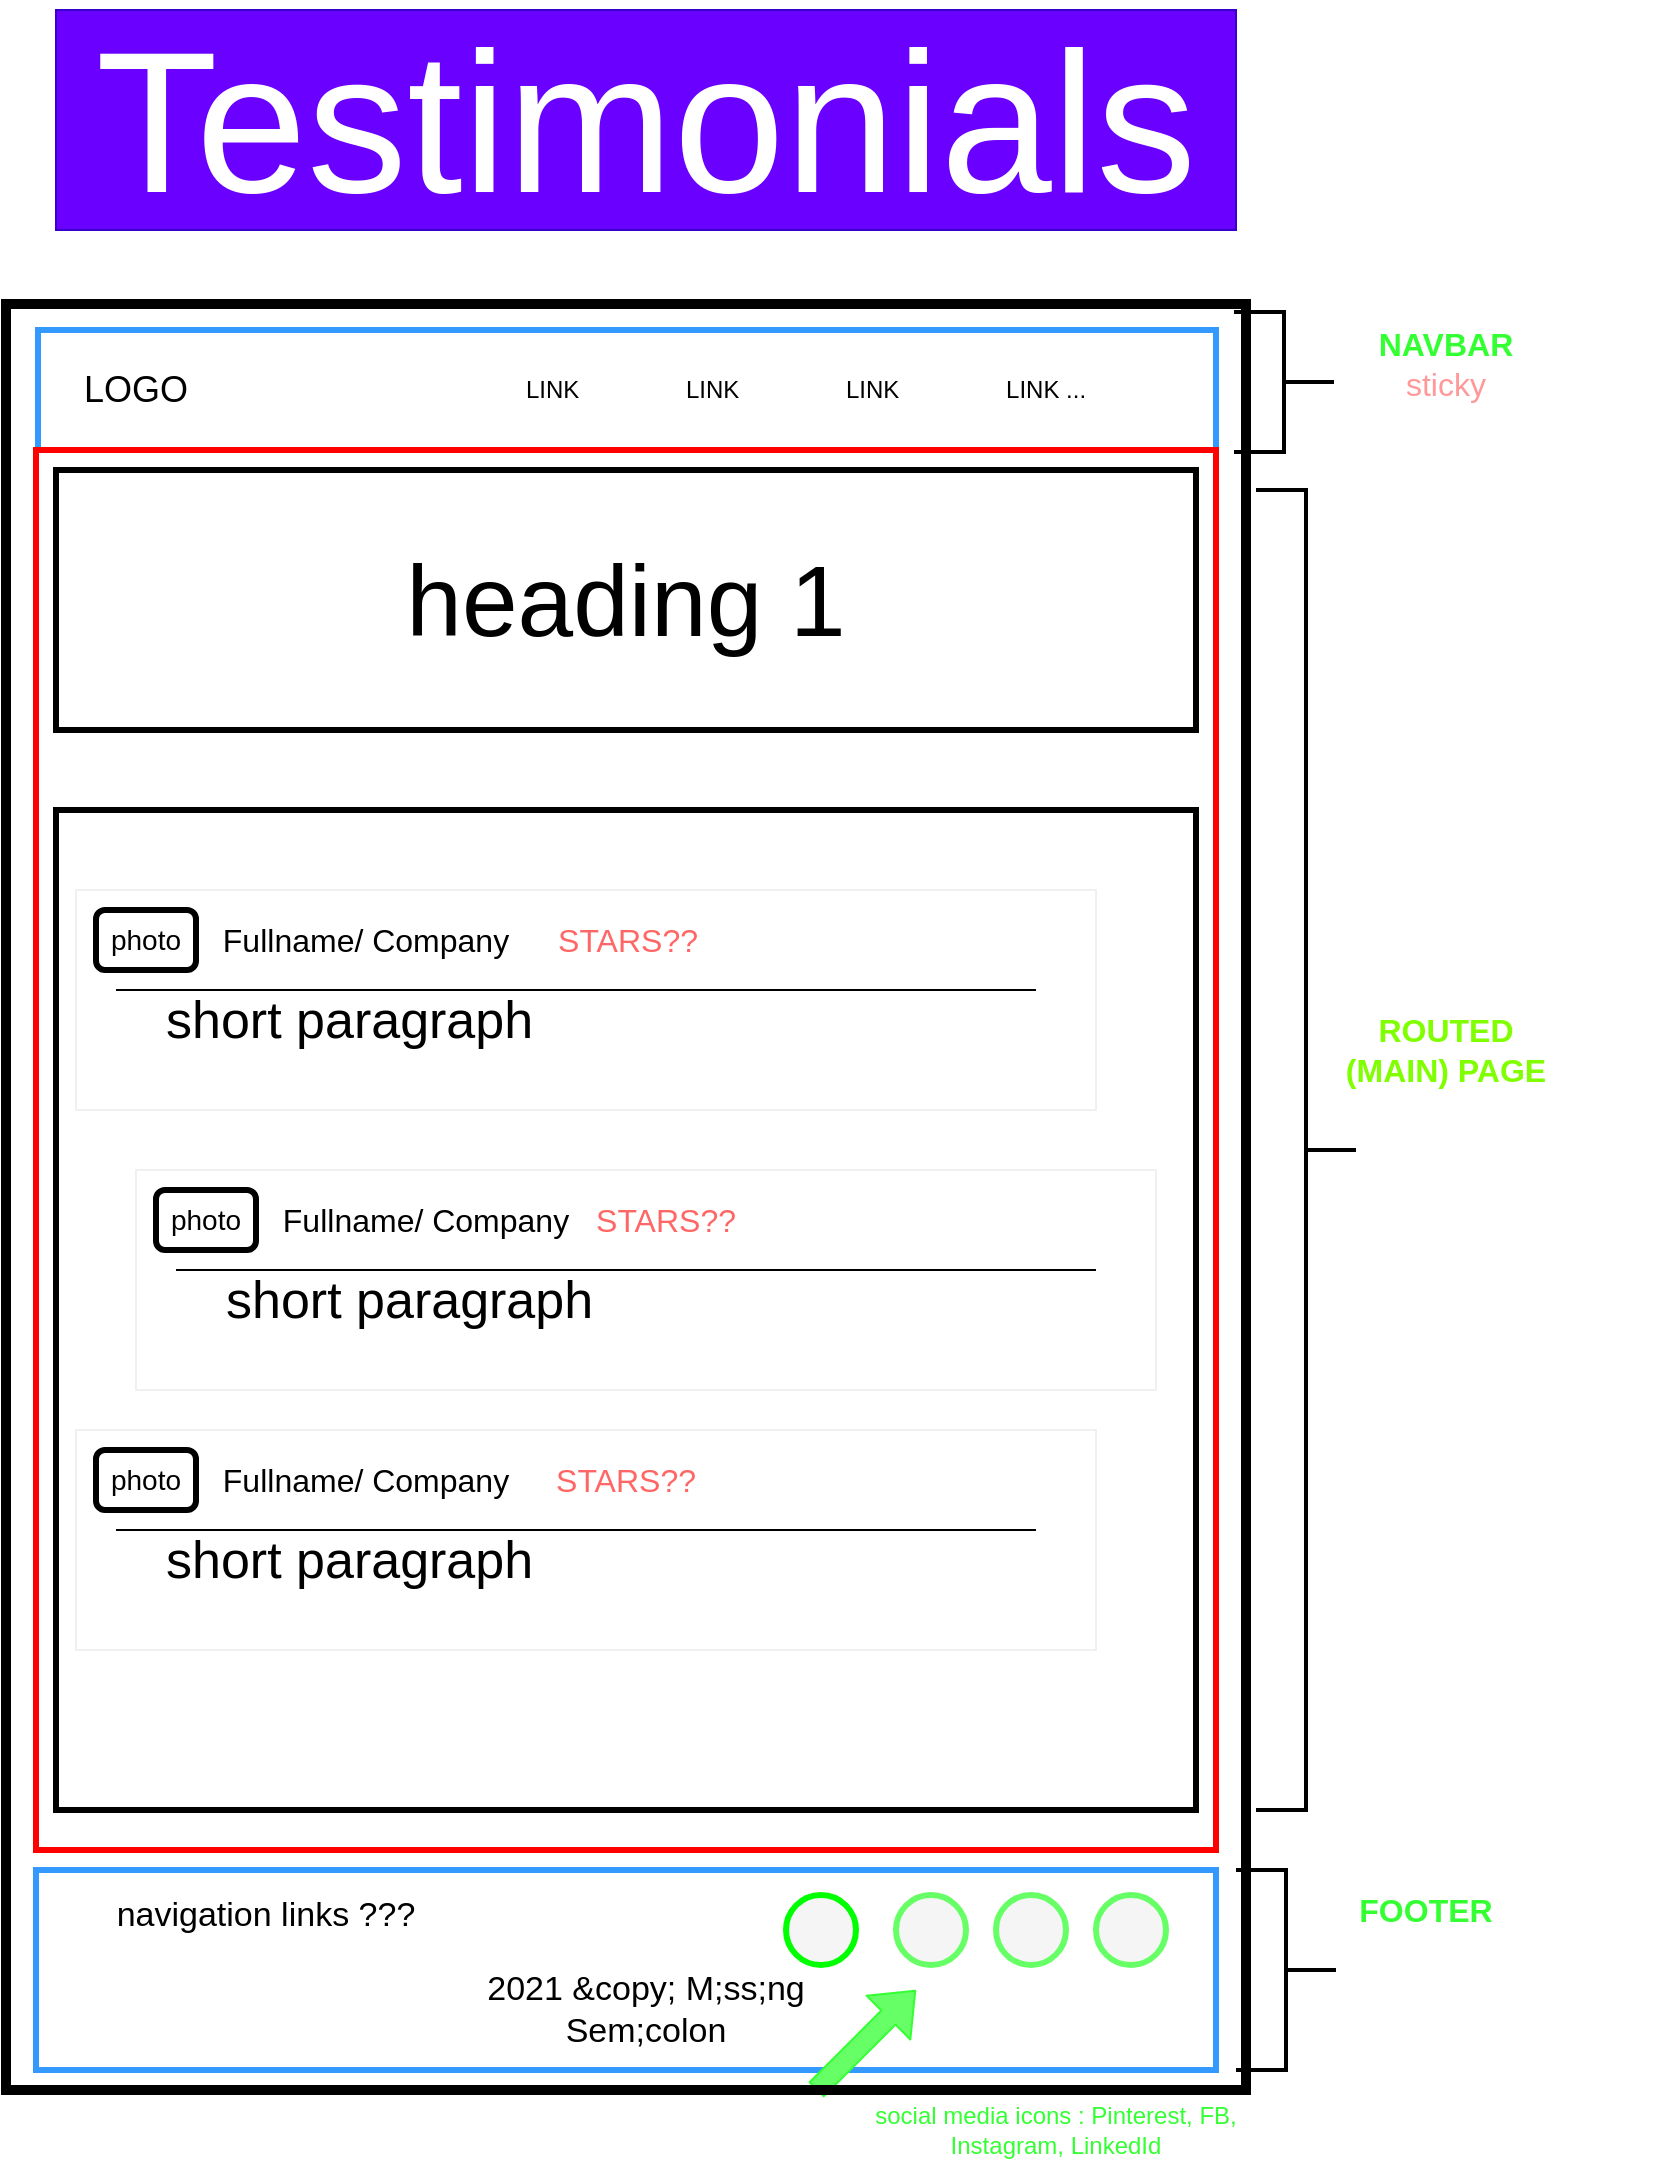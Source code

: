 <mxfile>
    <diagram id="vKfUstJof5N_D0-sD87D" name="Page-1">
        <mxGraphModel dx="1358" dy="1195" grid="1" gridSize="10" guides="1" tooltips="1" connect="1" arrows="1" fold="1" page="1" pageScale="1" pageWidth="827" pageHeight="1169" math="0" shadow="0">
            <root>
                <mxCell id="0"/>
                <mxCell id="1" parent="0"/>
                <mxCell id="2" value="" style="rounded=0;whiteSpace=wrap;html=1;strokeColor=#3399FF;strokeWidth=3;fillColor=none;" parent="1" vertex="1">
                    <mxGeometry x="50" y="990" width="590" height="100" as="geometry"/>
                </mxCell>
                <mxCell id="3" value="&lt;font style=&quot;font-size: 16px&quot;&gt;&lt;font color=&quot;#33ff33&quot; style=&quot;font-weight: bold&quot;&gt;NAVBAR&lt;/font&gt;&lt;br&gt;&lt;font color=&quot;#ff9999&quot;&gt;sticky&lt;/font&gt;&lt;/font&gt;" style="text;html=1;strokeColor=none;fillColor=none;align=center;verticalAlign=middle;whiteSpace=wrap;rounded=0;" parent="1" vertex="1">
                    <mxGeometry x="710" y="207" width="90" height="60" as="geometry"/>
                </mxCell>
                <mxCell id="4" value="&lt;font style=&quot;font-size: 16px&quot;&gt;&lt;b&gt;&lt;font color=&quot;#33ff33&quot;&gt;FOOTER&lt;br&gt;&lt;/font&gt;&lt;/b&gt;&lt;br&gt;&lt;/font&gt;" style="text;html=1;strokeColor=none;fillColor=none;align=center;verticalAlign=middle;whiteSpace=wrap;rounded=0;" parent="1" vertex="1">
                    <mxGeometry x="680" y="990" width="130" height="60" as="geometry"/>
                </mxCell>
                <mxCell id="5" value="" style="rounded=0;whiteSpace=wrap;html=1;strokeColor=#3399FF;strokeWidth=3;fillColor=none;" parent="1" vertex="1">
                    <mxGeometry x="51" y="220" width="589" height="60" as="geometry"/>
                </mxCell>
                <mxCell id="6" value="" style="rounded=0;whiteSpace=wrap;html=1;strokeWidth=3;fillColor=none;strokeColor=#FF0000;" parent="1" vertex="1">
                    <mxGeometry x="50" y="280" width="590" height="700" as="geometry"/>
                </mxCell>
                <mxCell id="7" value="" style="strokeWidth=2;html=1;shape=mxgraph.flowchart.annotation_2;align=left;labelPosition=right;pointerEvents=1;fillColor=none;rotation=-180;" parent="1" vertex="1">
                    <mxGeometry x="649" y="211" width="50" height="70" as="geometry"/>
                </mxCell>
                <mxCell id="8" value="" style="strokeWidth=2;html=1;shape=mxgraph.flowchart.annotation_2;align=left;labelPosition=right;pointerEvents=1;fillColor=none;rotation=-180;" parent="1" vertex="1">
                    <mxGeometry x="660" y="300" width="50" height="660" as="geometry"/>
                </mxCell>
                <mxCell id="9" value="" style="strokeWidth=2;html=1;shape=mxgraph.flowchart.annotation_2;align=left;labelPosition=right;pointerEvents=1;fillColor=none;rotation=-180;" parent="1" vertex="1">
                    <mxGeometry x="650" y="990" width="50" height="100" as="geometry"/>
                </mxCell>
                <mxCell id="10" value="&lt;font style=&quot;font-size: 50px&quot;&gt;heading 1&lt;/font&gt;" style="rounded=0;whiteSpace=wrap;html=1;strokeWidth=3;fillColor=none;" parent="1" vertex="1">
                    <mxGeometry x="60" y="290" width="570" height="130" as="geometry"/>
                </mxCell>
                <mxCell id="11" value="" style="rounded=0;whiteSpace=wrap;html=1;strokeWidth=3;fillColor=none;" parent="1" vertex="1">
                    <mxGeometry x="60" y="460" width="570" height="500" as="geometry"/>
                </mxCell>
                <mxCell id="12" value="LINK&lt;span style=&quot;white-space: pre&quot;&gt;&#9;&lt;/span&gt;&lt;span style=&quot;white-space: pre&quot;&gt;&#9;&lt;/span&gt;LINK&lt;span style=&quot;white-space: pre&quot;&gt;&#9;&lt;/span&gt;&lt;span style=&quot;white-space: pre&quot;&gt;&#9;&lt;/span&gt;LINK&lt;span style=&quot;white-space: pre&quot;&gt;&#9;&lt;/span&gt;&lt;span style=&quot;white-space: pre&quot;&gt;&#9;&lt;/span&gt;LINK ..." style="text;html=1;strokeColor=none;fillColor=none;align=center;verticalAlign=middle;whiteSpace=wrap;rounded=0;" parent="1" vertex="1">
                    <mxGeometry x="280" y="240" width="310" height="20" as="geometry"/>
                </mxCell>
                <mxCell id="13" value="&lt;blockquote style=&quot;margin: 0px 0px 0px 40px ; border: none ; padding: 0px ; font-size: 26px&quot;&gt;&lt;h1&gt;&lt;span style=&quot;font-size: 26px ; font-weight: normal&quot;&gt;short paragraph&lt;/span&gt;&lt;br&gt;&lt;/h1&gt;&lt;/blockquote&gt;" style="text;html=1;fillColor=none;spacing=5;spacingTop=-20;whiteSpace=wrap;overflow=hidden;rounded=0;strokeColor=#f0f0f0;" parent="1" vertex="1">
                    <mxGeometry x="100" y="640" width="510" height="110" as="geometry"/>
                </mxCell>
                <mxCell id="14" value="&lt;font style=&quot;font-size: 14px&quot;&gt;photo&lt;/font&gt;" style="rounded=1;whiteSpace=wrap;html=1;strokeWidth=3;fillColor=none;" parent="1" vertex="1">
                    <mxGeometry x="110" y="650" width="50" height="30" as="geometry"/>
                </mxCell>
                <mxCell id="15" value="" style="ellipse;whiteSpace=wrap;html=1;aspect=fixed;strokeWidth=3;fillColor=#f5f5f5;fontColor=#333333;strokeColor=#66FF66;" parent="1" vertex="1">
                    <mxGeometry x="580" y="1002.5" width="35" height="35" as="geometry"/>
                </mxCell>
                <mxCell id="16" value="" style="ellipse;whiteSpace=wrap;html=1;aspect=fixed;strokeWidth=3;fillColor=#f5f5f5;fontColor=#333333;strokeColor=#66FF66;" parent="1" vertex="1">
                    <mxGeometry x="530" y="1002.5" width="35" height="35" as="geometry"/>
                </mxCell>
                <mxCell id="17" value="" style="ellipse;whiteSpace=wrap;html=1;aspect=fixed;strokeWidth=3;fillColor=#f5f5f5;fontColor=#333333;strokeColor=#66FF66;" parent="1" vertex="1">
                    <mxGeometry x="480" y="1002.5" width="35" height="35" as="geometry"/>
                </mxCell>
                <mxCell id="18" value="" style="ellipse;whiteSpace=wrap;html=1;aspect=fixed;strokeWidth=3;fillColor=#f5f5f5;fontColor=#333333;strokeColor=#00FF00;" parent="1" vertex="1">
                    <mxGeometry x="425" y="1002.5" width="35" height="35" as="geometry"/>
                </mxCell>
                <mxCell id="19" value="&lt;font style=&quot;font-size: 17px&quot;&gt;2021 &amp;amp;copy; M;ss;ng Sem;colon&lt;/font&gt;" style="text;html=1;strokeColor=none;fillColor=none;align=center;verticalAlign=middle;whiteSpace=wrap;rounded=0;" parent="1" vertex="1">
                    <mxGeometry x="260" y="1050" width="190" height="20" as="geometry"/>
                </mxCell>
                <mxCell id="20" value="" style="shape=flexArrow;endArrow=classic;html=1;strokeColor=#33FF33;fillColor=#66FF66;" parent="1" edge="1">
                    <mxGeometry width="50" height="50" relative="1" as="geometry">
                        <mxPoint x="440" y="1100" as="sourcePoint"/>
                        <mxPoint x="490" y="1050" as="targetPoint"/>
                    </mxGeometry>
                </mxCell>
                <mxCell id="21" value="&lt;font color=&quot;#33ff33&quot;&gt;social media icons : Pinterest, FB, Instagram, LinkedId&lt;/font&gt;" style="text;html=1;strokeColor=none;fillColor=none;align=center;verticalAlign=middle;whiteSpace=wrap;rounded=0;" parent="1" vertex="1">
                    <mxGeometry x="450" y="1110" width="220" height="20" as="geometry"/>
                </mxCell>
                <mxCell id="22" value="&lt;font style=&quot;font-size: 17px&quot;&gt;navigation links ???&lt;/font&gt;" style="text;html=1;strokeColor=none;fillColor=none;align=center;verticalAlign=middle;whiteSpace=wrap;rounded=0;" parent="1" vertex="1">
                    <mxGeometry x="70" y="1002.5" width="190" height="20" as="geometry"/>
                </mxCell>
                <mxCell id="23" value="&lt;font style=&quot;font-size: 18px&quot;&gt;LOGO&lt;/font&gt;" style="text;html=1;strokeColor=none;fillColor=none;align=center;verticalAlign=middle;whiteSpace=wrap;rounded=0;" parent="1" vertex="1">
                    <mxGeometry x="70" y="233" width="60" height="34" as="geometry"/>
                </mxCell>
                <mxCell id="24" value="&lt;font style=&quot;font-size: 100px&quot;&gt;Testimonials&lt;/font&gt;" style="text;html=1;strokeColor=#3700CC;fillColor=#6a00ff;align=center;verticalAlign=middle;whiteSpace=wrap;rounded=0;fontColor=#ffffff;" parent="1" vertex="1">
                    <mxGeometry x="60" y="60" width="590" height="110" as="geometry"/>
                </mxCell>
                <mxCell id="25" value="&lt;font style=&quot;font-size: 16px&quot; color=&quot;#80ff00&quot;&gt;&lt;b&gt;ROUTED &lt;br&gt;(MAIN) PAGE&lt;/b&gt;&lt;/font&gt;" style="text;html=1;strokeColor=none;fillColor=none;align=center;verticalAlign=middle;whiteSpace=wrap;rounded=0;" parent="1" vertex="1">
                    <mxGeometry x="640" y="550" width="230" height="60" as="geometry"/>
                </mxCell>
                <mxCell id="26" value="&lt;span style=&quot;font-size: 16px&quot;&gt;Fullname/ Company&lt;/span&gt;" style="text;html=1;strokeColor=none;fillColor=none;align=center;verticalAlign=middle;whiteSpace=wrap;rounded=0;" parent="1" vertex="1">
                    <mxGeometry x="160" y="650" width="170" height="30" as="geometry"/>
                </mxCell>
                <mxCell id="28" value="" style="endArrow=none;html=1;" parent="1" edge="1">
                    <mxGeometry width="50" height="50" relative="1" as="geometry">
                        <mxPoint x="120" y="690" as="sourcePoint"/>
                        <mxPoint x="580" y="690" as="targetPoint"/>
                        <Array as="points">
                            <mxPoint x="430" y="690"/>
                        </Array>
                    </mxGeometry>
                </mxCell>
                <mxCell id="39" value="&lt;blockquote style=&quot;margin: 0px 0px 0px 40px ; border: none ; padding: 0px ; font-size: 26px&quot;&gt;&lt;h1&gt;&lt;span style=&quot;font-size: 26px ; font-weight: normal&quot;&gt;short paragraph&lt;/span&gt;&lt;br&gt;&lt;/h1&gt;&lt;/blockquote&gt;" style="text;html=1;fillColor=none;spacing=5;spacingTop=-20;whiteSpace=wrap;overflow=hidden;rounded=0;strokeColor=#f0f0f0;" parent="1" vertex="1">
                    <mxGeometry x="70" y="500" width="510" height="110" as="geometry"/>
                </mxCell>
                <mxCell id="40" value="&lt;font style=&quot;font-size: 14px&quot;&gt;photo&lt;/font&gt;" style="rounded=1;whiteSpace=wrap;html=1;strokeWidth=3;fillColor=none;" parent="1" vertex="1">
                    <mxGeometry x="80" y="510" width="50" height="30" as="geometry"/>
                </mxCell>
                <mxCell id="41" value="&lt;span style=&quot;font-size: 16px&quot;&gt;Fullname/ Company&lt;/span&gt;" style="text;html=1;strokeColor=none;fillColor=none;align=center;verticalAlign=middle;whiteSpace=wrap;rounded=0;" parent="1" vertex="1">
                    <mxGeometry x="130" y="510" width="170" height="30" as="geometry"/>
                </mxCell>
                <mxCell id="42" value="" style="endArrow=none;html=1;" parent="1" edge="1">
                    <mxGeometry width="50" height="50" relative="1" as="geometry">
                        <mxPoint x="90" y="550" as="sourcePoint"/>
                        <mxPoint x="550.0" y="550" as="targetPoint"/>
                        <Array as="points">
                            <mxPoint x="400" y="550"/>
                        </Array>
                    </mxGeometry>
                </mxCell>
                <mxCell id="43" value="&lt;blockquote style=&quot;margin: 0px 0px 0px 40px ; border: none ; padding: 0px ; font-size: 26px&quot;&gt;&lt;h1&gt;&lt;span style=&quot;font-size: 26px ; font-weight: normal&quot;&gt;short paragraph&lt;/span&gt;&lt;br&gt;&lt;/h1&gt;&lt;/blockquote&gt;" style="text;html=1;fillColor=none;spacing=5;spacingTop=-20;whiteSpace=wrap;overflow=hidden;rounded=0;strokeColor=#f0f0f0;" parent="1" vertex="1">
                    <mxGeometry x="70" y="770" width="510" height="110" as="geometry"/>
                </mxCell>
                <mxCell id="44" value="&lt;font style=&quot;font-size: 14px&quot;&gt;photo&lt;/font&gt;" style="rounded=1;whiteSpace=wrap;html=1;strokeWidth=3;fillColor=none;" parent="1" vertex="1">
                    <mxGeometry x="80" y="780" width="50" height="30" as="geometry"/>
                </mxCell>
                <mxCell id="45" value="&lt;span style=&quot;font-size: 16px&quot;&gt;Fullname/ Company&lt;/span&gt;" style="text;html=1;strokeColor=none;fillColor=none;align=center;verticalAlign=middle;whiteSpace=wrap;rounded=0;" parent="1" vertex="1">
                    <mxGeometry x="130" y="780" width="170" height="30" as="geometry"/>
                </mxCell>
                <mxCell id="46" value="" style="endArrow=none;html=1;" parent="1" edge="1">
                    <mxGeometry width="50" height="50" relative="1" as="geometry">
                        <mxPoint x="90" y="820" as="sourcePoint"/>
                        <mxPoint x="550.0" y="820" as="targetPoint"/>
                        <Array as="points">
                            <mxPoint x="400" y="820"/>
                        </Array>
                    </mxGeometry>
                </mxCell>
                <mxCell id="47" value="&lt;font style=&quot;font-size: 16px&quot; color=&quot;#ff6666&quot;&gt;&lt;font style=&quot;font-size: 16px&quot;&gt;STARS&lt;/font&gt;??&lt;/font&gt;" style="text;html=1;strokeColor=none;fillColor=none;align=center;verticalAlign=middle;whiteSpace=wrap;rounded=0;" parent="1" vertex="1">
                    <mxGeometry x="310.5" y="515" width="70" height="20" as="geometry"/>
                </mxCell>
                <mxCell id="48" value="&lt;font style=&quot;font-size: 16px&quot; color=&quot;#ff6666&quot;&gt;&lt;font style=&quot;font-size: 16px&quot;&gt;STARS&lt;/font&gt;??&lt;/font&gt;" style="text;html=1;strokeColor=none;fillColor=none;align=center;verticalAlign=middle;whiteSpace=wrap;rounded=0;" parent="1" vertex="1">
                    <mxGeometry x="330" y="655" width="70" height="20" as="geometry"/>
                </mxCell>
                <mxCell id="49" value="&lt;font style=&quot;font-size: 16px&quot; color=&quot;#ff6666&quot;&gt;&lt;font style=&quot;font-size: 16px&quot;&gt;STARS&lt;/font&gt;??&lt;/font&gt;" style="text;html=1;strokeColor=none;fillColor=none;align=center;verticalAlign=middle;whiteSpace=wrap;rounded=0;" parent="1" vertex="1">
                    <mxGeometry x="310" y="785" width="70" height="20" as="geometry"/>
                </mxCell>
                <mxCell id="50" value="" style="rounded=0;whiteSpace=wrap;html=1;fillColor=none;strokeWidth=5;" vertex="1" parent="1">
                    <mxGeometry x="35" y="207" width="620" height="893" as="geometry"/>
                </mxCell>
            </root>
        </mxGraphModel>
    </diagram>
</mxfile>